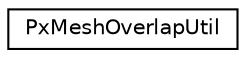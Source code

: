 digraph "Graphical Class Hierarchy"
{
  edge [fontname="Helvetica",fontsize="10",labelfontname="Helvetica",labelfontsize="10"];
  node [fontname="Helvetica",fontsize="10",shape=record];
  rankdir="LR";
  Node0 [label="PxMeshOverlapUtil",height=0.2,width=0.4,color="black", fillcolor="white", style="filled",URL="$classPxMeshOverlapUtil.html",tooltip="Utility class to find mesh triangles touched by a specified geometry object. "];
}
